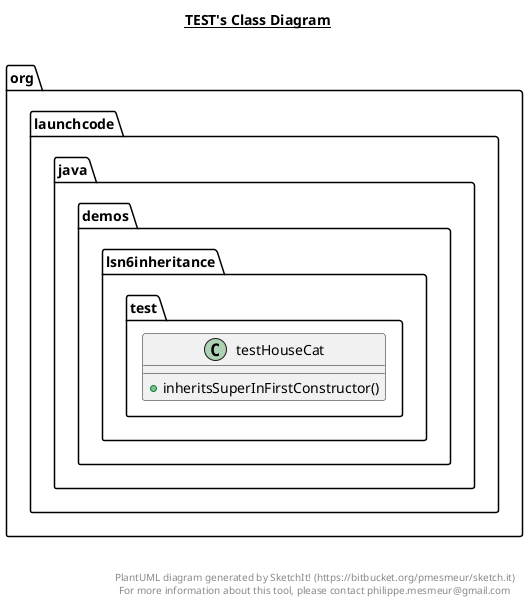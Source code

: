 @startuml

title __TEST's Class Diagram__\n

  namespace org.launchcode.java.demos {
    namespace lsn6inheritance {
      namespace test {
        class org.launchcode.java.demos.lsn6inheritance.test.testHouseCat {
            + inheritsSuperInFirstConstructor()
        }
      }
    }
  }
  



right footer


PlantUML diagram generated by SketchIt! (https://bitbucket.org/pmesmeur/sketch.it)
For more information about this tool, please contact philippe.mesmeur@gmail.com
endfooter

@enduml
